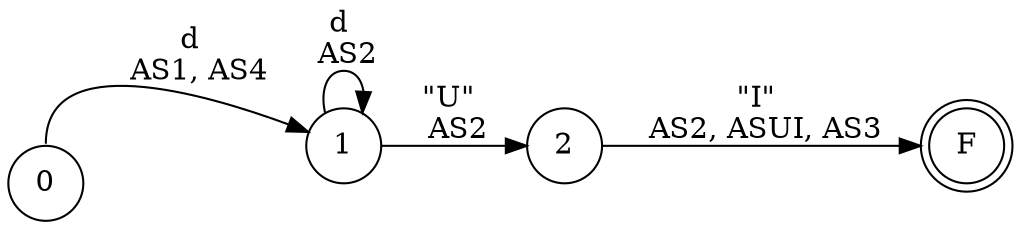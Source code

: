 digraph DFA {
    rankdir = LR;
    node [shape = circle;];
    F [shape = doublecircle;];
    
    0 -> 1 [label = "d \n AS1, AS4"; tailport = n;];
    1 -> 1 [label = "d \n AS2";];
    1 -> 2 [label = "\"U\" \n AS2";];
    2 -> F [label = "\"I\" \n AS2, ASUI, AS3";];
}